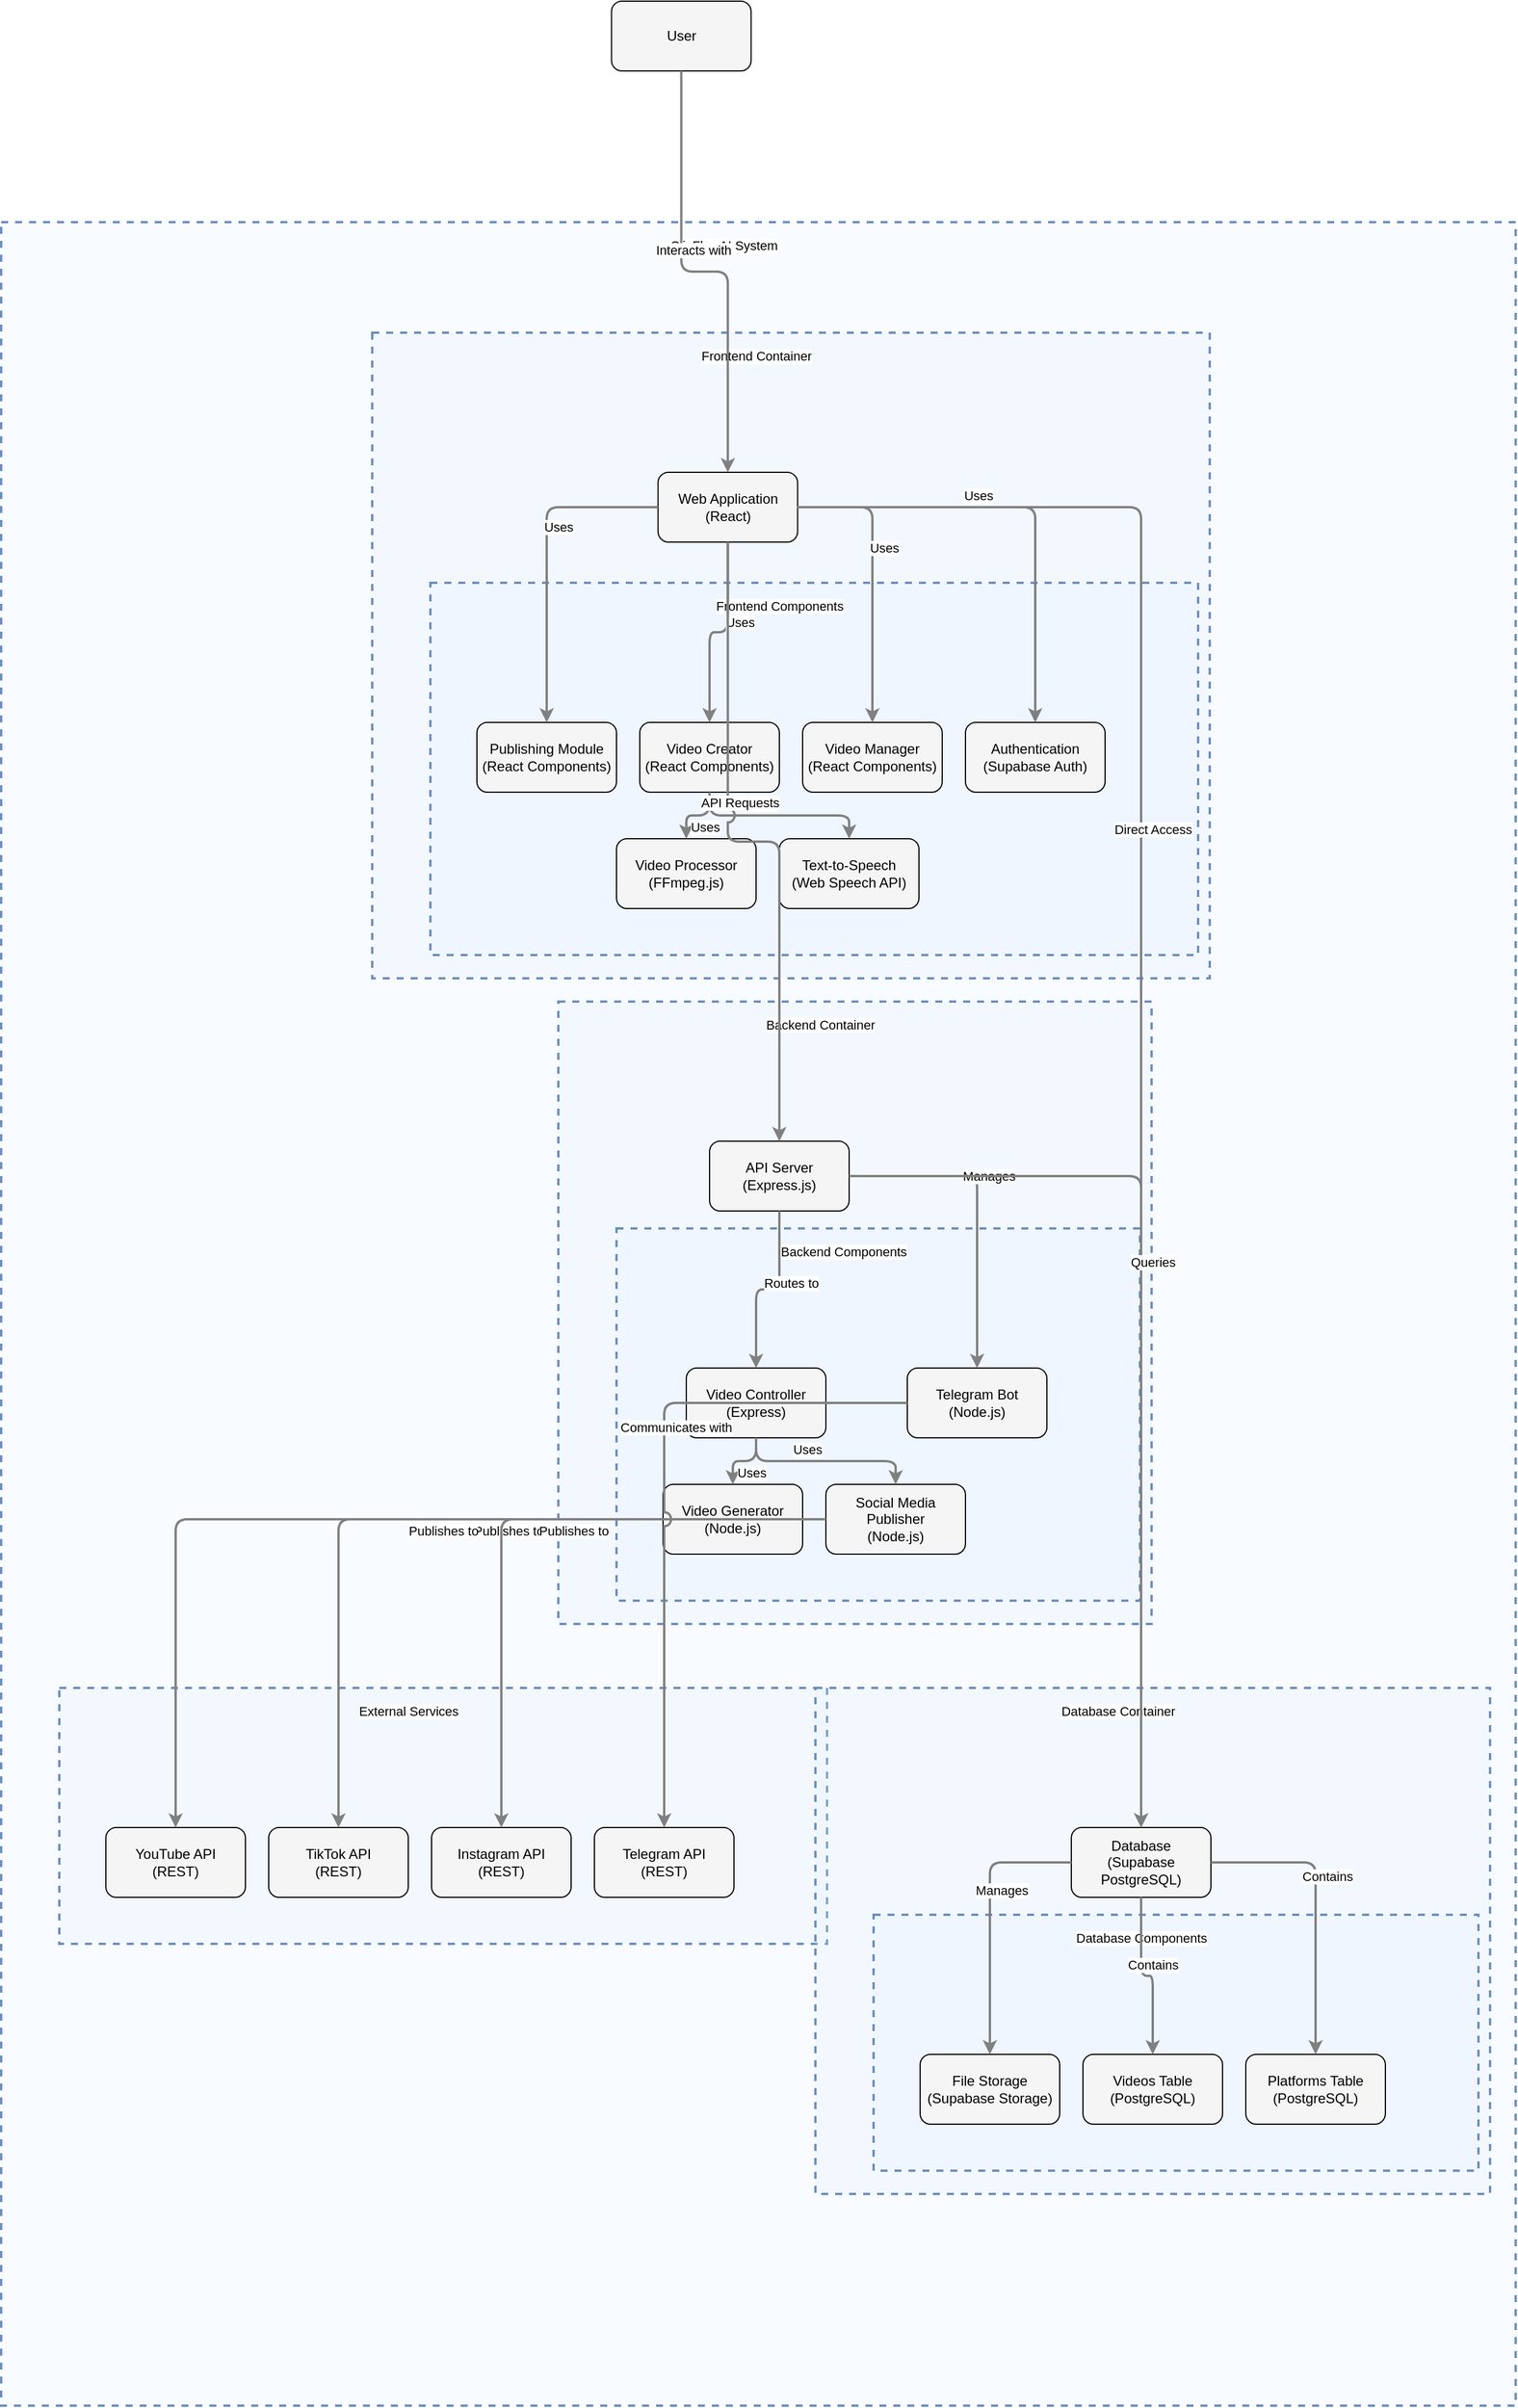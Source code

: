 <?xml version="1.0" encoding="UTF-8"?>
      <mxfile version="14.6.5" type="device">
        <diagram id="codeviz-diagram" name="System Diagram">
          <mxGraphModel dx="1000" dy="1000" grid="1" gridSize="10" guides="1" tooltips="1" connect="1" arrows="1" fold="1" page="1" pageScale="1" pageWidth="1169" pageHeight="827" math="0" shadow="0">
            <root>
              <mxCell id="0"/>
              <mxCell id="1" parent="0"/>
              <mxCell id="subGraph4" value="" style="html=1;whiteSpace=wrap;container=1;fillColor=#dae8fc;strokeColor=#6c8ebf;dashed=1;fillOpacity=20;strokeWidth=2;containerType=none;recursiveResize=0;movable=1;resizable=1;autosize=0;dropTarget=0" vertex="1" parent="subGraph5">
                <mxGeometry x="50" y="195" width="520" height="220" as="geometry"/>
              </mxCell>
              <mxCell id="subGraph4_label" value="Database Components" style="edgeLabel;html=1;align=center;verticalAlign=middle;resizable=0;labelBackgroundColor=white;spacing=5" vertex="1" parent="subGraph5">
                <mxGeometry x="58" y="203" width="444" height="24" as="geometry"/>
              </mxCell>
<mxCell id="subGraph2" value="" style="html=1;whiteSpace=wrap;container=1;fillColor=#dae8fc;strokeColor=#6c8ebf;dashed=1;fillOpacity=20;strokeWidth=2;containerType=none;recursiveResize=0;movable=1;resizable=1;autosize=0;dropTarget=0" vertex="1" parent="subGraph3">
                <mxGeometry x="50" y="195" width="450" height="320" as="geometry"/>
              </mxCell>
              <mxCell id="subGraph2_label" value="Backend Components" style="edgeLabel;html=1;align=center;verticalAlign=middle;resizable=0;labelBackgroundColor=white;spacing=5" vertex="1" parent="subGraph3">
                <mxGeometry x="58" y="203" width="374" height="24" as="geometry"/>
              </mxCell>
<mxCell id="subGraph0" value="" style="html=1;whiteSpace=wrap;container=1;fillColor=#dae8fc;strokeColor=#6c8ebf;dashed=1;fillOpacity=20;strokeWidth=2;containerType=none;recursiveResize=0;movable=1;resizable=1;autosize=0;dropTarget=0" vertex="1" parent="subGraph1">
                <mxGeometry x="50" y="215" width="660" height="320" as="geometry"/>
              </mxCell>
              <mxCell id="subGraph0_label" value="Frontend Components" style="edgeLabel;html=1;align=center;verticalAlign=middle;resizable=0;labelBackgroundColor=white;spacing=5" vertex="1" parent="subGraph1">
                <mxGeometry x="58" y="223" width="584" height="24" as="geometry"/>
              </mxCell>
<mxCell id="subGraph6" value="" style="html=1;whiteSpace=wrap;container=1;fillColor=#dae8fc;strokeColor=#6c8ebf;dashed=1;fillOpacity=20;strokeWidth=2;containerType=none;recursiveResize=0;movable=1;resizable=1;autosize=0;dropTarget=0" vertex="1" parent="subGraph7">
                <mxGeometry x="50" y="1260" width="660" height="220" as="geometry"/>
              </mxCell>
              <mxCell id="subGraph6_label" value="External Services" style="edgeLabel;html=1;align=center;verticalAlign=middle;resizable=0;labelBackgroundColor=white;spacing=5" vertex="1" parent="subGraph7">
                <mxGeometry x="58" y="1268" width="584" height="24" as="geometry"/>
              </mxCell>
<mxCell id="subGraph5" value="" style="html=1;whiteSpace=wrap;container=1;fillColor=#dae8fc;strokeColor=#6c8ebf;dashed=1;fillOpacity=20;strokeWidth=2;containerType=none;recursiveResize=0;movable=1;resizable=1;autosize=0;dropTarget=0" vertex="1" parent="subGraph7">
                <mxGeometry x="700" y="1260" width="580" height="435" as="geometry"/>
              </mxCell>
              <mxCell id="subGraph5_label" value="Database Container" style="edgeLabel;html=1;align=center;verticalAlign=middle;resizable=0;labelBackgroundColor=white;spacing=5" vertex="1" parent="subGraph7">
                <mxGeometry x="708" y="1268" width="504" height="24" as="geometry"/>
              </mxCell>
<mxCell id="subGraph3" value="" style="html=1;whiteSpace=wrap;container=1;fillColor=#dae8fc;strokeColor=#6c8ebf;dashed=1;fillOpacity=20;strokeWidth=2;containerType=none;recursiveResize=0;movable=1;resizable=1;autosize=0;dropTarget=0" vertex="1" parent="subGraph7">
                <mxGeometry x="479" y="670" width="510" height="535" as="geometry"/>
              </mxCell>
              <mxCell id="subGraph3_label" value="Backend Container" style="edgeLabel;html=1;align=center;verticalAlign=middle;resizable=0;labelBackgroundColor=white;spacing=5" vertex="1" parent="subGraph7">
                <mxGeometry x="487" y="678" width="434" height="24" as="geometry"/>
              </mxCell>
<mxCell id="subGraph1" value="" style="html=1;whiteSpace=wrap;container=1;fillColor=#dae8fc;strokeColor=#6c8ebf;dashed=1;fillOpacity=20;strokeWidth=2;containerType=none;recursiveResize=0;movable=1;resizable=1;autosize=0;dropTarget=0" vertex="1" parent="subGraph7">
                <mxGeometry x="319" y="95" width="720" height="555" as="geometry"/>
              </mxCell>
              <mxCell id="subGraph1_label" value="Frontend Container" style="edgeLabel;html=1;align=center;verticalAlign=middle;resizable=0;labelBackgroundColor=white;spacing=5" vertex="1" parent="subGraph7">
                <mxGeometry x="327" y="103" width="644" height="24" as="geometry"/>
              </mxCell>
<mxCell id="subGraph7" value="" style="html=1;whiteSpace=wrap;container=1;fillColor=#dae8fc;strokeColor=#6c8ebf;dashed=1;fillOpacity=20;strokeWidth=2;containerType=none;recursiveResize=0;movable=1;resizable=1;autosize=0;dropTarget=0" vertex="1" parent="1">
                <mxGeometry x="32" y="202" width="1302" height="1877" as="geometry"/>
              </mxCell>
              <mxCell id="subGraph7_label" value="ClipFlowAI System" style="edgeLabel;html=1;align=center;verticalAlign=middle;resizable=0;labelBackgroundColor=white;spacing=5" vertex="1" parent="1">
                <mxGeometry x="40" y="210" width="1226" height="24" as="geometry"/>
              </mxCell>
              <mxCell id="User" value="User" style="rounded=1;whiteSpace=wrap;html=1;fillColor=#f5f5f5" vertex="1" parent="1">
                    <mxGeometry x="556.714" y="12" width="120" height="60" as="geometry"/>
                  </mxCell>
<mxCell id="ReactApp" value="Web Application&lt;br&gt;(React)" style="rounded=1;whiteSpace=wrap;html=1;fillColor=#f5f5f5" vertex="1" parent="subGraph1">
                    <mxGeometry x="245.714" y="120" width="120" height="60" as="geometry"/>
                  </mxCell>
<mxCell id="VideoCreator" value="Video Creator&lt;br&gt;(React Components)" style="rounded=1;whiteSpace=wrap;html=1;fillColor=#f5f5f5" vertex="1" parent="subGraph0">
                    <mxGeometry x="180" y="120" width="120" height="60" as="geometry"/>
                  </mxCell>
<mxCell id="AuthModule" value="Authentication&lt;br&gt;(Supabase Auth)" style="rounded=1;whiteSpace=wrap;html=1;fillColor=#f5f5f5" vertex="1" parent="subGraph0">
                    <mxGeometry x="460" y="120" width="120" height="60" as="geometry"/>
                  </mxCell>
<mxCell id="VideoManager" value="Video Manager&lt;br&gt;(React Components)" style="rounded=1;whiteSpace=wrap;html=1;fillColor=#f5f5f5" vertex="1" parent="subGraph0">
                    <mxGeometry x="320" y="120" width="120" height="60" as="geometry"/>
                  </mxCell>
<mxCell id="PublishingModule" value="Publishing Module&lt;br&gt;(React Components)" style="rounded=1;whiteSpace=wrap;html=1;fillColor=#f5f5f5" vertex="1" parent="subGraph0">
                    <mxGeometry x="40" y="120" width="120" height="60" as="geometry"/>
                  </mxCell>
<mxCell id="FFmpegProcessor" value="Video Processor&lt;br&gt;(FFmpeg.js)" style="rounded=1;whiteSpace=wrap;html=1;fillColor=#f5f5f5" vertex="1" parent="subGraph0">
                    <mxGeometry x="160" y="220" width="120" height="60" as="geometry"/>
                  </mxCell>
<mxCell id="TTS" value="Text-to-Speech&lt;br&gt;(Web Speech API)" style="rounded=1;whiteSpace=wrap;html=1;fillColor=#f5f5f5" vertex="1" parent="subGraph0">
                    <mxGeometry x="300" y="220" width="120" height="60" as="geometry"/>
                  </mxCell>
<mxCell id="ExpressServer" value="API Server&lt;br&gt;(Express.js)" style="rounded=1;whiteSpace=wrap;html=1;fillColor=#f5f5f5" vertex="1" parent="subGraph3">
                    <mxGeometry x="130" y="120" width="120" height="60" as="geometry"/>
                  </mxCell>
<mxCell id="VideoController" value="Video Controller&lt;br&gt;(Express)" style="rounded=1;whiteSpace=wrap;html=1;fillColor=#f5f5f5" vertex="1" parent="subGraph2">
                    <mxGeometry x="60" y="120" width="120" height="60" as="geometry"/>
                  </mxCell>
<mxCell id="VideoGenerator" value="Video Generator&lt;br&gt;(Node.js)" style="rounded=1;whiteSpace=wrap;html=1;fillColor=#f5f5f5" vertex="1" parent="subGraph2">
                    <mxGeometry x="40" y="220" width="120" height="60" as="geometry"/>
                  </mxCell>
<mxCell id="SocialPublisher" value="Social Media Publisher&lt;br&gt;(Node.js)" style="rounded=1;whiteSpace=wrap;html=1;fillColor=#f5f5f5" vertex="1" parent="subGraph2">
                    <mxGeometry x="180" y="220" width="120" height="60" as="geometry"/>
                  </mxCell>
<mxCell id="TelegramBot" value="Telegram Bot&lt;br&gt;(Node.js)" style="rounded=1;whiteSpace=wrap;html=1;fillColor=#f5f5f5" vertex="1" parent="subGraph2">
                    <mxGeometry x="250" y="120" width="120" height="60" as="geometry"/>
                  </mxCell>
<mxCell id="SupabaseDB" value="Database&lt;br&gt;(Supabase PostgreSQL)" style="rounded=1;whiteSpace=wrap;html=1;fillColor=#f5f5f5" vertex="1" parent="subGraph5">
                    <mxGeometry x="220" y="120" width="120" height="60" as="geometry"/>
                  </mxCell>
<mxCell id="VideosTable" value="Videos Table&lt;br&gt;(PostgreSQL)" style="rounded=1;whiteSpace=wrap;html=1;fillColor=#f5f5f5" vertex="1" parent="subGraph4">
                    <mxGeometry x="180" y="120" width="120" height="60" as="geometry"/>
                  </mxCell>
<mxCell id="PlatformsTable" value="Platforms Table&lt;br&gt;(PostgreSQL)" style="rounded=1;whiteSpace=wrap;html=1;fillColor=#f5f5f5" vertex="1" parent="subGraph4">
                    <mxGeometry x="320" y="120" width="120" height="60" as="geometry"/>
                  </mxCell>
<mxCell id="Storage" value="File Storage&lt;br&gt;(Supabase Storage)" style="rounded=1;whiteSpace=wrap;html=1;fillColor=#f5f5f5" vertex="1" parent="subGraph4">
                    <mxGeometry x="40" y="120" width="120" height="60" as="geometry"/>
                  </mxCell>
<mxCell id="TikTokAPI" value="TikTok API&lt;br&gt;(REST)" style="rounded=1;whiteSpace=wrap;html=1;fillColor=#f5f5f5" vertex="1" parent="subGraph6">
                    <mxGeometry x="180" y="120" width="120" height="60" as="geometry"/>
                  </mxCell>
<mxCell id="InstagramAPI" value="Instagram API&lt;br&gt;(REST)" style="rounded=1;whiteSpace=wrap;html=1;fillColor=#f5f5f5" vertex="1" parent="subGraph6">
                    <mxGeometry x="320" y="120" width="120" height="60" as="geometry"/>
                  </mxCell>
<mxCell id="YouTubeAPI" value="YouTube API&lt;br&gt;(REST)" style="rounded=1;whiteSpace=wrap;html=1;fillColor=#f5f5f5" vertex="1" parent="subGraph6">
                    <mxGeometry x="40" y="120" width="120" height="60" as="geometry"/>
                  </mxCell>
<mxCell id="TelegramAPI" value="Telegram API&lt;br&gt;(REST)" style="rounded=1;whiteSpace=wrap;html=1;fillColor=#f5f5f5" vertex="1" parent="subGraph6">
                    <mxGeometry x="460" y="120" width="120" height="60" as="geometry"/>
                  </mxCell>
              <mxCell id="edge-L_User_ReactApp_0" style="edgeStyle=orthogonalEdgeStyle;rounded=1;orthogonalLoop=1;jettySize=auto;html=1;strokeColor=#808080;strokeWidth=2;jumpStyle=arc;jumpSize=10;spacing=15;labelBackgroundColor=white;labelBorderColor=none" edge="1" parent="1" source="User" target="ReactApp">
                  <mxGeometry relative="1" as="geometry"/>
                </mxCell>
                <mxCell id="edge-L_User_ReactApp_0_label" value="Interacts with" style="edgeLabel;html=1;align=center;verticalAlign=middle;resizable=0;points=[];" vertex="1" connectable="0" parent="edge-L_User_ReactApp_0">
                  <mxGeometry x="-0.2" y="10" relative="1" as="geometry">
                    <mxPoint as="offset"/>
                  </mxGeometry>
                </mxCell>
<mxCell id="edge-L_ReactApp_VideoCreator_1" style="edgeStyle=orthogonalEdgeStyle;rounded=1;orthogonalLoop=1;jettySize=auto;html=1;strokeColor=#808080;strokeWidth=2;jumpStyle=arc;jumpSize=10;spacing=15;labelBackgroundColor=white;labelBorderColor=none" edge="1" parent="1" source="ReactApp" target="VideoCreator">
                  <mxGeometry relative="1" as="geometry"/>
                </mxCell>
                <mxCell id="edge-L_ReactApp_VideoCreator_1_label" value="Uses" style="edgeLabel;html=1;align=center;verticalAlign=middle;resizable=0;points=[];" vertex="1" connectable="0" parent="edge-L_ReactApp_VideoCreator_1">
                  <mxGeometry x="-0.2" y="10" relative="1" as="geometry">
                    <mxPoint as="offset"/>
                  </mxGeometry>
                </mxCell>
<mxCell id="edge-L_ReactApp_AuthModule_2" style="edgeStyle=orthogonalEdgeStyle;rounded=1;orthogonalLoop=1;jettySize=auto;html=1;strokeColor=#808080;strokeWidth=2;jumpStyle=arc;jumpSize=10;spacing=15;labelBackgroundColor=white;labelBorderColor=none" edge="1" parent="1" source="ReactApp" target="AuthModule">
                  <mxGeometry relative="1" as="geometry"/>
                </mxCell>
                <mxCell id="edge-L_ReactApp_AuthModule_2_label" value="Uses" style="edgeLabel;html=1;align=center;verticalAlign=middle;resizable=0;points=[];" vertex="1" connectable="0" parent="edge-L_ReactApp_AuthModule_2">
                  <mxGeometry x="-0.2" y="10" relative="1" as="geometry">
                    <mxPoint as="offset"/>
                  </mxGeometry>
                </mxCell>
<mxCell id="edge-L_ReactApp_VideoManager_3" style="edgeStyle=orthogonalEdgeStyle;rounded=1;orthogonalLoop=1;jettySize=auto;html=1;strokeColor=#808080;strokeWidth=2;jumpStyle=arc;jumpSize=10;spacing=15;labelBackgroundColor=white;labelBorderColor=none" edge="1" parent="1" source="ReactApp" target="VideoManager">
                  <mxGeometry relative="1" as="geometry"/>
                </mxCell>
                <mxCell id="edge-L_ReactApp_VideoManager_3_label" value="Uses" style="edgeLabel;html=1;align=center;verticalAlign=middle;resizable=0;points=[];" vertex="1" connectable="0" parent="edge-L_ReactApp_VideoManager_3">
                  <mxGeometry x="-0.2" y="10" relative="1" as="geometry">
                    <mxPoint as="offset"/>
                  </mxGeometry>
                </mxCell>
<mxCell id="edge-L_ReactApp_PublishingModule_4" style="edgeStyle=orthogonalEdgeStyle;rounded=1;orthogonalLoop=1;jettySize=auto;html=1;strokeColor=#808080;strokeWidth=2;jumpStyle=arc;jumpSize=10;spacing=15;labelBackgroundColor=white;labelBorderColor=none" edge="1" parent="1" source="ReactApp" target="PublishingModule">
                  <mxGeometry relative="1" as="geometry"/>
                </mxCell>
                <mxCell id="edge-L_ReactApp_PublishingModule_4_label" value="Uses" style="edgeLabel;html=1;align=center;verticalAlign=middle;resizable=0;points=[];" vertex="1" connectable="0" parent="edge-L_ReactApp_PublishingModule_4">
                  <mxGeometry x="-0.2" y="10" relative="1" as="geometry">
                    <mxPoint as="offset"/>
                  </mxGeometry>
                </mxCell>
<mxCell id="edge-L_VideoCreator_FFmpegProcessor_5" style="edgeStyle=orthogonalEdgeStyle;rounded=1;orthogonalLoop=1;jettySize=auto;html=1;strokeColor=#808080;strokeWidth=2;jumpStyle=arc;jumpSize=10;spacing=15;labelBackgroundColor=white;labelBorderColor=none" edge="1" parent="1" source="VideoCreator" target="FFmpegProcessor">
                  <mxGeometry relative="1" as="geometry"/>
                </mxCell>
                <mxCell id="edge-L_VideoCreator_FFmpegProcessor_5_label" value="Uses" style="edgeLabel;html=1;align=center;verticalAlign=middle;resizable=0;points=[];" vertex="1" connectable="0" parent="edge-L_VideoCreator_FFmpegProcessor_5">
                  <mxGeometry x="-0.2" y="10" relative="1" as="geometry">
                    <mxPoint as="offset"/>
                  </mxGeometry>
                </mxCell>
<mxCell id="edge-L_VideoCreator_TTS_6" style="edgeStyle=orthogonalEdgeStyle;rounded=1;orthogonalLoop=1;jettySize=auto;html=1;strokeColor=#808080;strokeWidth=2;jumpStyle=arc;jumpSize=10;spacing=15;labelBackgroundColor=white;labelBorderColor=none" edge="1" parent="1" source="VideoCreator" target="TTS">
                  <mxGeometry relative="1" as="geometry"/>
                </mxCell>
                <mxCell id="edge-L_VideoCreator_TTS_6_label" value="Uses" style="edgeLabel;html=1;align=center;verticalAlign=middle;resizable=0;points=[];" vertex="1" connectable="0" parent="edge-L_VideoCreator_TTS_6">
                  <mxGeometry x="-0.2" y="10" relative="1" as="geometry">
                    <mxPoint as="offset"/>
                  </mxGeometry>
                </mxCell>
<mxCell id="edge-L_ExpressServer_VideoController_7" style="edgeStyle=orthogonalEdgeStyle;rounded=1;orthogonalLoop=1;jettySize=auto;html=1;strokeColor=#808080;strokeWidth=2;jumpStyle=arc;jumpSize=10;spacing=15;labelBackgroundColor=white;labelBorderColor=none" edge="1" parent="1" source="ExpressServer" target="VideoController">
                  <mxGeometry relative="1" as="geometry"/>
                </mxCell>
                <mxCell id="edge-L_ExpressServer_VideoController_7_label" value="Routes to" style="edgeLabel;html=1;align=center;verticalAlign=middle;resizable=0;points=[];" vertex="1" connectable="0" parent="edge-L_ExpressServer_VideoController_7">
                  <mxGeometry x="-0.2" y="10" relative="1" as="geometry">
                    <mxPoint as="offset"/>
                  </mxGeometry>
                </mxCell>
<mxCell id="edge-L_VideoController_VideoGenerator_8" style="edgeStyle=orthogonalEdgeStyle;rounded=1;orthogonalLoop=1;jettySize=auto;html=1;strokeColor=#808080;strokeWidth=2;jumpStyle=arc;jumpSize=10;spacing=15;labelBackgroundColor=white;labelBorderColor=none" edge="1" parent="1" source="VideoController" target="VideoGenerator">
                  <mxGeometry relative="1" as="geometry"/>
                </mxCell>
                <mxCell id="edge-L_VideoController_VideoGenerator_8_label" value="Uses" style="edgeLabel;html=1;align=center;verticalAlign=middle;resizable=0;points=[];" vertex="1" connectable="0" parent="edge-L_VideoController_VideoGenerator_8">
                  <mxGeometry x="-0.2" y="10" relative="1" as="geometry">
                    <mxPoint as="offset"/>
                  </mxGeometry>
                </mxCell>
<mxCell id="edge-L_VideoController_SocialPublisher_9" style="edgeStyle=orthogonalEdgeStyle;rounded=1;orthogonalLoop=1;jettySize=auto;html=1;strokeColor=#808080;strokeWidth=2;jumpStyle=arc;jumpSize=10;spacing=15;labelBackgroundColor=white;labelBorderColor=none" edge="1" parent="1" source="VideoController" target="SocialPublisher">
                  <mxGeometry relative="1" as="geometry"/>
                </mxCell>
                <mxCell id="edge-L_VideoController_SocialPublisher_9_label" value="Uses" style="edgeLabel;html=1;align=center;verticalAlign=middle;resizable=0;points=[];" vertex="1" connectable="0" parent="edge-L_VideoController_SocialPublisher_9">
                  <mxGeometry x="-0.2" y="10" relative="1" as="geometry">
                    <mxPoint as="offset"/>
                  </mxGeometry>
                </mxCell>
<mxCell id="edge-L_ExpressServer_TelegramBot_10" style="edgeStyle=orthogonalEdgeStyle;rounded=1;orthogonalLoop=1;jettySize=auto;html=1;strokeColor=#808080;strokeWidth=2;jumpStyle=arc;jumpSize=10;spacing=15;labelBackgroundColor=white;labelBorderColor=none" edge="1" parent="1" source="ExpressServer" target="TelegramBot">
                  <mxGeometry relative="1" as="geometry"/>
                </mxCell>
                <mxCell id="edge-L_ExpressServer_TelegramBot_10_label" value="Manages" style="edgeLabel;html=1;align=center;verticalAlign=middle;resizable=0;points=[];" vertex="1" connectable="0" parent="edge-L_ExpressServer_TelegramBot_10">
                  <mxGeometry x="-0.2" y="10" relative="1" as="geometry">
                    <mxPoint as="offset"/>
                  </mxGeometry>
                </mxCell>
<mxCell id="edge-L_SupabaseDB_VideosTable_11" style="edgeStyle=orthogonalEdgeStyle;rounded=1;orthogonalLoop=1;jettySize=auto;html=1;strokeColor=#808080;strokeWidth=2;jumpStyle=arc;jumpSize=10;spacing=15;labelBackgroundColor=white;labelBorderColor=none" edge="1" parent="1" source="SupabaseDB" target="VideosTable">
                  <mxGeometry relative="1" as="geometry"/>
                </mxCell>
                <mxCell id="edge-L_SupabaseDB_VideosTable_11_label" value="Contains" style="edgeLabel;html=1;align=center;verticalAlign=middle;resizable=0;points=[];" vertex="1" connectable="0" parent="edge-L_SupabaseDB_VideosTable_11">
                  <mxGeometry x="-0.2" y="10" relative="1" as="geometry">
                    <mxPoint as="offset"/>
                  </mxGeometry>
                </mxCell>
<mxCell id="edge-L_SupabaseDB_PlatformsTable_12" style="edgeStyle=orthogonalEdgeStyle;rounded=1;orthogonalLoop=1;jettySize=auto;html=1;strokeColor=#808080;strokeWidth=2;jumpStyle=arc;jumpSize=10;spacing=15;labelBackgroundColor=white;labelBorderColor=none" edge="1" parent="1" source="SupabaseDB" target="PlatformsTable">
                  <mxGeometry relative="1" as="geometry"/>
                </mxCell>
                <mxCell id="edge-L_SupabaseDB_PlatformsTable_12_label" value="Contains" style="edgeLabel;html=1;align=center;verticalAlign=middle;resizable=0;points=[];" vertex="1" connectable="0" parent="edge-L_SupabaseDB_PlatformsTable_12">
                  <mxGeometry x="-0.2" y="10" relative="1" as="geometry">
                    <mxPoint as="offset"/>
                  </mxGeometry>
                </mxCell>
<mxCell id="edge-L_SupabaseDB_Storage_13" style="edgeStyle=orthogonalEdgeStyle;rounded=1;orthogonalLoop=1;jettySize=auto;html=1;strokeColor=#808080;strokeWidth=2;jumpStyle=arc;jumpSize=10;spacing=15;labelBackgroundColor=white;labelBorderColor=none" edge="1" parent="1" source="SupabaseDB" target="Storage">
                  <mxGeometry relative="1" as="geometry"/>
                </mxCell>
                <mxCell id="edge-L_SupabaseDB_Storage_13_label" value="Manages" style="edgeLabel;html=1;align=center;verticalAlign=middle;resizable=0;points=[];" vertex="1" connectable="0" parent="edge-L_SupabaseDB_Storage_13">
                  <mxGeometry x="-0.2" y="10" relative="1" as="geometry">
                    <mxPoint as="offset"/>
                  </mxGeometry>
                </mxCell>
<mxCell id="edge-L_ReactApp_ExpressServer_14" style="edgeStyle=orthogonalEdgeStyle;rounded=1;orthogonalLoop=1;jettySize=auto;html=1;strokeColor=#808080;strokeWidth=2;jumpStyle=arc;jumpSize=10;spacing=15;labelBackgroundColor=white;labelBorderColor=none" edge="1" parent="1" source="ReactApp" target="ExpressServer">
                  <mxGeometry relative="1" as="geometry"/>
                </mxCell>
                <mxCell id="edge-L_ReactApp_ExpressServer_14_label" value="API Requests" style="edgeLabel;html=1;align=center;verticalAlign=middle;resizable=0;points=[];" vertex="1" connectable="0" parent="edge-L_ReactApp_ExpressServer_14">
                  <mxGeometry x="-0.2" y="10" relative="1" as="geometry">
                    <mxPoint as="offset"/>
                  </mxGeometry>
                </mxCell>
<mxCell id="edge-L_ReactApp_SupabaseDB_15" style="edgeStyle=orthogonalEdgeStyle;rounded=1;orthogonalLoop=1;jettySize=auto;html=1;strokeColor=#808080;strokeWidth=2;jumpStyle=arc;jumpSize=10;spacing=15;labelBackgroundColor=white;labelBorderColor=none" edge="1" parent="1" source="ReactApp" target="SupabaseDB">
                  <mxGeometry relative="1" as="geometry"/>
                </mxCell>
                <mxCell id="edge-L_ReactApp_SupabaseDB_15_label" value="Direct Access" style="edgeLabel;html=1;align=center;verticalAlign=middle;resizable=0;points=[];" vertex="1" connectable="0" parent="edge-L_ReactApp_SupabaseDB_15">
                  <mxGeometry x="-0.2" y="10" relative="1" as="geometry">
                    <mxPoint as="offset"/>
                  </mxGeometry>
                </mxCell>
<mxCell id="edge-L_ExpressServer_SupabaseDB_16" style="edgeStyle=orthogonalEdgeStyle;rounded=1;orthogonalLoop=1;jettySize=auto;html=1;strokeColor=#808080;strokeWidth=2;jumpStyle=arc;jumpSize=10;spacing=15;labelBackgroundColor=white;labelBorderColor=none" edge="1" parent="1" source="ExpressServer" target="SupabaseDB">
                  <mxGeometry relative="1" as="geometry"/>
                </mxCell>
                <mxCell id="edge-L_ExpressServer_SupabaseDB_16_label" value="Queries" style="edgeLabel;html=1;align=center;verticalAlign=middle;resizable=0;points=[];" vertex="1" connectable="0" parent="edge-L_ExpressServer_SupabaseDB_16">
                  <mxGeometry x="-0.2" y="10" relative="1" as="geometry">
                    <mxPoint as="offset"/>
                  </mxGeometry>
                </mxCell>
<mxCell id="edge-L_SocialPublisher_TikTokAPI_17" style="edgeStyle=orthogonalEdgeStyle;rounded=1;orthogonalLoop=1;jettySize=auto;html=1;strokeColor=#808080;strokeWidth=2;jumpStyle=arc;jumpSize=10;spacing=15;labelBackgroundColor=white;labelBorderColor=none" edge="1" parent="1" source="SocialPublisher" target="TikTokAPI">
                  <mxGeometry relative="1" as="geometry"/>
                </mxCell>
                <mxCell id="edge-L_SocialPublisher_TikTokAPI_17_label" value="Publishes to" style="edgeLabel;html=1;align=center;verticalAlign=middle;resizable=0;points=[];" vertex="1" connectable="0" parent="edge-L_SocialPublisher_TikTokAPI_17">
                  <mxGeometry x="-0.2" y="10" relative="1" as="geometry">
                    <mxPoint as="offset"/>
                  </mxGeometry>
                </mxCell>
<mxCell id="edge-L_SocialPublisher_InstagramAPI_18" style="edgeStyle=orthogonalEdgeStyle;rounded=1;orthogonalLoop=1;jettySize=auto;html=1;strokeColor=#808080;strokeWidth=2;jumpStyle=arc;jumpSize=10;spacing=15;labelBackgroundColor=white;labelBorderColor=none" edge="1" parent="1" source="SocialPublisher" target="InstagramAPI">
                  <mxGeometry relative="1" as="geometry"/>
                </mxCell>
                <mxCell id="edge-L_SocialPublisher_InstagramAPI_18_label" value="Publishes to" style="edgeLabel;html=1;align=center;verticalAlign=middle;resizable=0;points=[];" vertex="1" connectable="0" parent="edge-L_SocialPublisher_InstagramAPI_18">
                  <mxGeometry x="-0.2" y="10" relative="1" as="geometry">
                    <mxPoint as="offset"/>
                  </mxGeometry>
                </mxCell>
<mxCell id="edge-L_SocialPublisher_YouTubeAPI_19" style="edgeStyle=orthogonalEdgeStyle;rounded=1;orthogonalLoop=1;jettySize=auto;html=1;strokeColor=#808080;strokeWidth=2;jumpStyle=arc;jumpSize=10;spacing=15;labelBackgroundColor=white;labelBorderColor=none" edge="1" parent="1" source="SocialPublisher" target="YouTubeAPI">
                  <mxGeometry relative="1" as="geometry"/>
                </mxCell>
                <mxCell id="edge-L_SocialPublisher_YouTubeAPI_19_label" value="Publishes to" style="edgeLabel;html=1;align=center;verticalAlign=middle;resizable=0;points=[];" vertex="1" connectable="0" parent="edge-L_SocialPublisher_YouTubeAPI_19">
                  <mxGeometry x="-0.2" y="10" relative="1" as="geometry">
                    <mxPoint as="offset"/>
                  </mxGeometry>
                </mxCell>
<mxCell id="edge-L_TelegramBot_TelegramAPI_20" style="edgeStyle=orthogonalEdgeStyle;rounded=1;orthogonalLoop=1;jettySize=auto;html=1;strokeColor=#808080;strokeWidth=2;jumpStyle=arc;jumpSize=10;spacing=15;labelBackgroundColor=white;labelBorderColor=none" edge="1" parent="1" source="TelegramBot" target="TelegramAPI">
                  <mxGeometry relative="1" as="geometry"/>
                </mxCell>
                <mxCell id="edge-L_TelegramBot_TelegramAPI_20_label" value="Communicates with" style="edgeLabel;html=1;align=center;verticalAlign=middle;resizable=0;points=[];" vertex="1" connectable="0" parent="edge-L_TelegramBot_TelegramAPI_20">
                  <mxGeometry x="-0.2" y="10" relative="1" as="geometry">
                    <mxPoint as="offset"/>
                  </mxGeometry>
                </mxCell>
            </root>
          </mxGraphModel>
        </diagram>
      </mxfile>